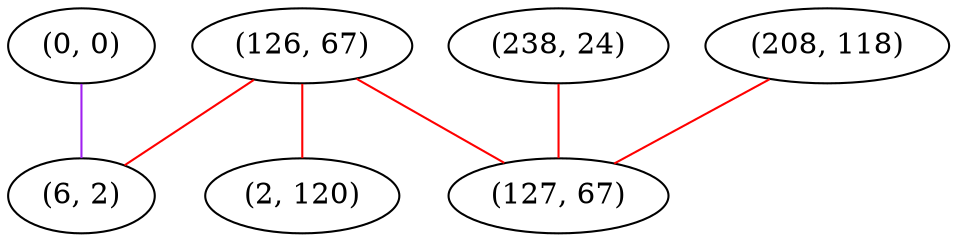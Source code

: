 graph "" {
"(0, 0)";
"(126, 67)";
"(238, 24)";
"(208, 118)";
"(6, 2)";
"(127, 67)";
"(2, 120)";
"(0, 0)" -- "(6, 2)"  [color=purple, key=0, weight=4];
"(126, 67)" -- "(2, 120)"  [color=red, key=0, weight=1];
"(126, 67)" -- "(6, 2)"  [color=red, key=0, weight=1];
"(126, 67)" -- "(127, 67)"  [color=red, key=0, weight=1];
"(238, 24)" -- "(127, 67)"  [color=red, key=0, weight=1];
"(208, 118)" -- "(127, 67)"  [color=red, key=0, weight=1];
}
